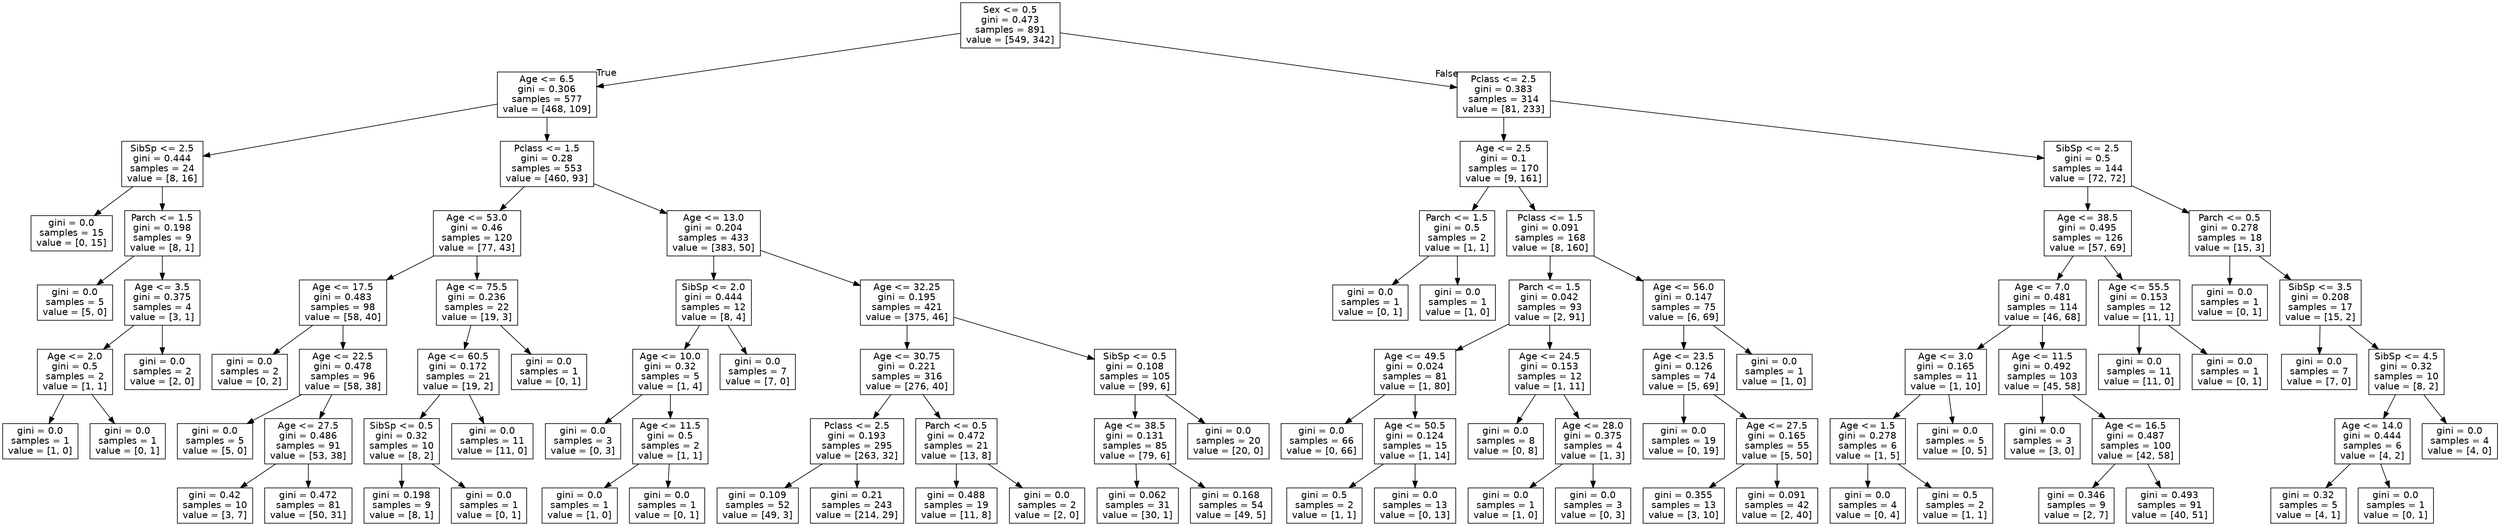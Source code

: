 digraph Tree {
node [shape=box, fontname="helvetica"] ;
edge [fontname="helvetica"] ;
0 [label="Sex <= 0.5\ngini = 0.473\nsamples = 891\nvalue = [549, 342]"] ;
1 [label="Age <= 6.5\ngini = 0.306\nsamples = 577\nvalue = [468, 109]"] ;
0 -> 1 [labeldistance=2.5, labelangle=45, headlabel="True"] ;
2 [label="SibSp <= 2.5\ngini = 0.444\nsamples = 24\nvalue = [8, 16]"] ;
1 -> 2 ;
3 [label="gini = 0.0\nsamples = 15\nvalue = [0, 15]"] ;
2 -> 3 ;
4 [label="Parch <= 1.5\ngini = 0.198\nsamples = 9\nvalue = [8, 1]"] ;
2 -> 4 ;
5 [label="gini = 0.0\nsamples = 5\nvalue = [5, 0]"] ;
4 -> 5 ;
6 [label="Age <= 3.5\ngini = 0.375\nsamples = 4\nvalue = [3, 1]"] ;
4 -> 6 ;
7 [label="Age <= 2.0\ngini = 0.5\nsamples = 2\nvalue = [1, 1]"] ;
6 -> 7 ;
8 [label="gini = 0.0\nsamples = 1\nvalue = [1, 0]"] ;
7 -> 8 ;
9 [label="gini = 0.0\nsamples = 1\nvalue = [0, 1]"] ;
7 -> 9 ;
10 [label="gini = 0.0\nsamples = 2\nvalue = [2, 0]"] ;
6 -> 10 ;
11 [label="Pclass <= 1.5\ngini = 0.28\nsamples = 553\nvalue = [460, 93]"] ;
1 -> 11 ;
12 [label="Age <= 53.0\ngini = 0.46\nsamples = 120\nvalue = [77, 43]"] ;
11 -> 12 ;
13 [label="Age <= 17.5\ngini = 0.483\nsamples = 98\nvalue = [58, 40]"] ;
12 -> 13 ;
14 [label="gini = 0.0\nsamples = 2\nvalue = [0, 2]"] ;
13 -> 14 ;
15 [label="Age <= 22.5\ngini = 0.478\nsamples = 96\nvalue = [58, 38]"] ;
13 -> 15 ;
16 [label="gini = 0.0\nsamples = 5\nvalue = [5, 0]"] ;
15 -> 16 ;
17 [label="Age <= 27.5\ngini = 0.486\nsamples = 91\nvalue = [53, 38]"] ;
15 -> 17 ;
18 [label="gini = 0.42\nsamples = 10\nvalue = [3, 7]"] ;
17 -> 18 ;
19 [label="gini = 0.472\nsamples = 81\nvalue = [50, 31]"] ;
17 -> 19 ;
20 [label="Age <= 75.5\ngini = 0.236\nsamples = 22\nvalue = [19, 3]"] ;
12 -> 20 ;
21 [label="Age <= 60.5\ngini = 0.172\nsamples = 21\nvalue = [19, 2]"] ;
20 -> 21 ;
22 [label="SibSp <= 0.5\ngini = 0.32\nsamples = 10\nvalue = [8, 2]"] ;
21 -> 22 ;
23 [label="gini = 0.198\nsamples = 9\nvalue = [8, 1]"] ;
22 -> 23 ;
24 [label="gini = 0.0\nsamples = 1\nvalue = [0, 1]"] ;
22 -> 24 ;
25 [label="gini = 0.0\nsamples = 11\nvalue = [11, 0]"] ;
21 -> 25 ;
26 [label="gini = 0.0\nsamples = 1\nvalue = [0, 1]"] ;
20 -> 26 ;
27 [label="Age <= 13.0\ngini = 0.204\nsamples = 433\nvalue = [383, 50]"] ;
11 -> 27 ;
28 [label="SibSp <= 2.0\ngini = 0.444\nsamples = 12\nvalue = [8, 4]"] ;
27 -> 28 ;
29 [label="Age <= 10.0\ngini = 0.32\nsamples = 5\nvalue = [1, 4]"] ;
28 -> 29 ;
30 [label="gini = 0.0\nsamples = 3\nvalue = [0, 3]"] ;
29 -> 30 ;
31 [label="Age <= 11.5\ngini = 0.5\nsamples = 2\nvalue = [1, 1]"] ;
29 -> 31 ;
32 [label="gini = 0.0\nsamples = 1\nvalue = [1, 0]"] ;
31 -> 32 ;
33 [label="gini = 0.0\nsamples = 1\nvalue = [0, 1]"] ;
31 -> 33 ;
34 [label="gini = 0.0\nsamples = 7\nvalue = [7, 0]"] ;
28 -> 34 ;
35 [label="Age <= 32.25\ngini = 0.195\nsamples = 421\nvalue = [375, 46]"] ;
27 -> 35 ;
36 [label="Age <= 30.75\ngini = 0.221\nsamples = 316\nvalue = [276, 40]"] ;
35 -> 36 ;
37 [label="Pclass <= 2.5\ngini = 0.193\nsamples = 295\nvalue = [263, 32]"] ;
36 -> 37 ;
38 [label="gini = 0.109\nsamples = 52\nvalue = [49, 3]"] ;
37 -> 38 ;
39 [label="gini = 0.21\nsamples = 243\nvalue = [214, 29]"] ;
37 -> 39 ;
40 [label="Parch <= 0.5\ngini = 0.472\nsamples = 21\nvalue = [13, 8]"] ;
36 -> 40 ;
41 [label="gini = 0.488\nsamples = 19\nvalue = [11, 8]"] ;
40 -> 41 ;
42 [label="gini = 0.0\nsamples = 2\nvalue = [2, 0]"] ;
40 -> 42 ;
43 [label="SibSp <= 0.5\ngini = 0.108\nsamples = 105\nvalue = [99, 6]"] ;
35 -> 43 ;
44 [label="Age <= 38.5\ngini = 0.131\nsamples = 85\nvalue = [79, 6]"] ;
43 -> 44 ;
45 [label="gini = 0.062\nsamples = 31\nvalue = [30, 1]"] ;
44 -> 45 ;
46 [label="gini = 0.168\nsamples = 54\nvalue = [49, 5]"] ;
44 -> 46 ;
47 [label="gini = 0.0\nsamples = 20\nvalue = [20, 0]"] ;
43 -> 47 ;
48 [label="Pclass <= 2.5\ngini = 0.383\nsamples = 314\nvalue = [81, 233]"] ;
0 -> 48 [labeldistance=2.5, labelangle=-45, headlabel="False"] ;
49 [label="Age <= 2.5\ngini = 0.1\nsamples = 170\nvalue = [9, 161]"] ;
48 -> 49 ;
50 [label="Parch <= 1.5\ngini = 0.5\nsamples = 2\nvalue = [1, 1]"] ;
49 -> 50 ;
51 [label="gini = 0.0\nsamples = 1\nvalue = [0, 1]"] ;
50 -> 51 ;
52 [label="gini = 0.0\nsamples = 1\nvalue = [1, 0]"] ;
50 -> 52 ;
53 [label="Pclass <= 1.5\ngini = 0.091\nsamples = 168\nvalue = [8, 160]"] ;
49 -> 53 ;
54 [label="Parch <= 1.5\ngini = 0.042\nsamples = 93\nvalue = [2, 91]"] ;
53 -> 54 ;
55 [label="Age <= 49.5\ngini = 0.024\nsamples = 81\nvalue = [1, 80]"] ;
54 -> 55 ;
56 [label="gini = 0.0\nsamples = 66\nvalue = [0, 66]"] ;
55 -> 56 ;
57 [label="Age <= 50.5\ngini = 0.124\nsamples = 15\nvalue = [1, 14]"] ;
55 -> 57 ;
58 [label="gini = 0.5\nsamples = 2\nvalue = [1, 1]"] ;
57 -> 58 ;
59 [label="gini = 0.0\nsamples = 13\nvalue = [0, 13]"] ;
57 -> 59 ;
60 [label="Age <= 24.5\ngini = 0.153\nsamples = 12\nvalue = [1, 11]"] ;
54 -> 60 ;
61 [label="gini = 0.0\nsamples = 8\nvalue = [0, 8]"] ;
60 -> 61 ;
62 [label="Age <= 28.0\ngini = 0.375\nsamples = 4\nvalue = [1, 3]"] ;
60 -> 62 ;
63 [label="gini = 0.0\nsamples = 1\nvalue = [1, 0]"] ;
62 -> 63 ;
64 [label="gini = 0.0\nsamples = 3\nvalue = [0, 3]"] ;
62 -> 64 ;
65 [label="Age <= 56.0\ngini = 0.147\nsamples = 75\nvalue = [6, 69]"] ;
53 -> 65 ;
66 [label="Age <= 23.5\ngini = 0.126\nsamples = 74\nvalue = [5, 69]"] ;
65 -> 66 ;
67 [label="gini = 0.0\nsamples = 19\nvalue = [0, 19]"] ;
66 -> 67 ;
68 [label="Age <= 27.5\ngini = 0.165\nsamples = 55\nvalue = [5, 50]"] ;
66 -> 68 ;
69 [label="gini = 0.355\nsamples = 13\nvalue = [3, 10]"] ;
68 -> 69 ;
70 [label="gini = 0.091\nsamples = 42\nvalue = [2, 40]"] ;
68 -> 70 ;
71 [label="gini = 0.0\nsamples = 1\nvalue = [1, 0]"] ;
65 -> 71 ;
72 [label="SibSp <= 2.5\ngini = 0.5\nsamples = 144\nvalue = [72, 72]"] ;
48 -> 72 ;
73 [label="Age <= 38.5\ngini = 0.495\nsamples = 126\nvalue = [57, 69]"] ;
72 -> 73 ;
74 [label="Age <= 7.0\ngini = 0.481\nsamples = 114\nvalue = [46, 68]"] ;
73 -> 74 ;
75 [label="Age <= 3.0\ngini = 0.165\nsamples = 11\nvalue = [1, 10]"] ;
74 -> 75 ;
76 [label="Age <= 1.5\ngini = 0.278\nsamples = 6\nvalue = [1, 5]"] ;
75 -> 76 ;
77 [label="gini = 0.0\nsamples = 4\nvalue = [0, 4]"] ;
76 -> 77 ;
78 [label="gini = 0.5\nsamples = 2\nvalue = [1, 1]"] ;
76 -> 78 ;
79 [label="gini = 0.0\nsamples = 5\nvalue = [0, 5]"] ;
75 -> 79 ;
80 [label="Age <= 11.5\ngini = 0.492\nsamples = 103\nvalue = [45, 58]"] ;
74 -> 80 ;
81 [label="gini = 0.0\nsamples = 3\nvalue = [3, 0]"] ;
80 -> 81 ;
82 [label="Age <= 16.5\ngini = 0.487\nsamples = 100\nvalue = [42, 58]"] ;
80 -> 82 ;
83 [label="gini = 0.346\nsamples = 9\nvalue = [2, 7]"] ;
82 -> 83 ;
84 [label="gini = 0.493\nsamples = 91\nvalue = [40, 51]"] ;
82 -> 84 ;
85 [label="Age <= 55.5\ngini = 0.153\nsamples = 12\nvalue = [11, 1]"] ;
73 -> 85 ;
86 [label="gini = 0.0\nsamples = 11\nvalue = [11, 0]"] ;
85 -> 86 ;
87 [label="gini = 0.0\nsamples = 1\nvalue = [0, 1]"] ;
85 -> 87 ;
88 [label="Parch <= 0.5\ngini = 0.278\nsamples = 18\nvalue = [15, 3]"] ;
72 -> 88 ;
89 [label="gini = 0.0\nsamples = 1\nvalue = [0, 1]"] ;
88 -> 89 ;
90 [label="SibSp <= 3.5\ngini = 0.208\nsamples = 17\nvalue = [15, 2]"] ;
88 -> 90 ;
91 [label="gini = 0.0\nsamples = 7\nvalue = [7, 0]"] ;
90 -> 91 ;
92 [label="SibSp <= 4.5\ngini = 0.32\nsamples = 10\nvalue = [8, 2]"] ;
90 -> 92 ;
93 [label="Age <= 14.0\ngini = 0.444\nsamples = 6\nvalue = [4, 2]"] ;
92 -> 93 ;
94 [label="gini = 0.32\nsamples = 5\nvalue = [4, 1]"] ;
93 -> 94 ;
95 [label="gini = 0.0\nsamples = 1\nvalue = [0, 1]"] ;
93 -> 95 ;
96 [label="gini = 0.0\nsamples = 4\nvalue = [4, 0]"] ;
92 -> 96 ;
}
